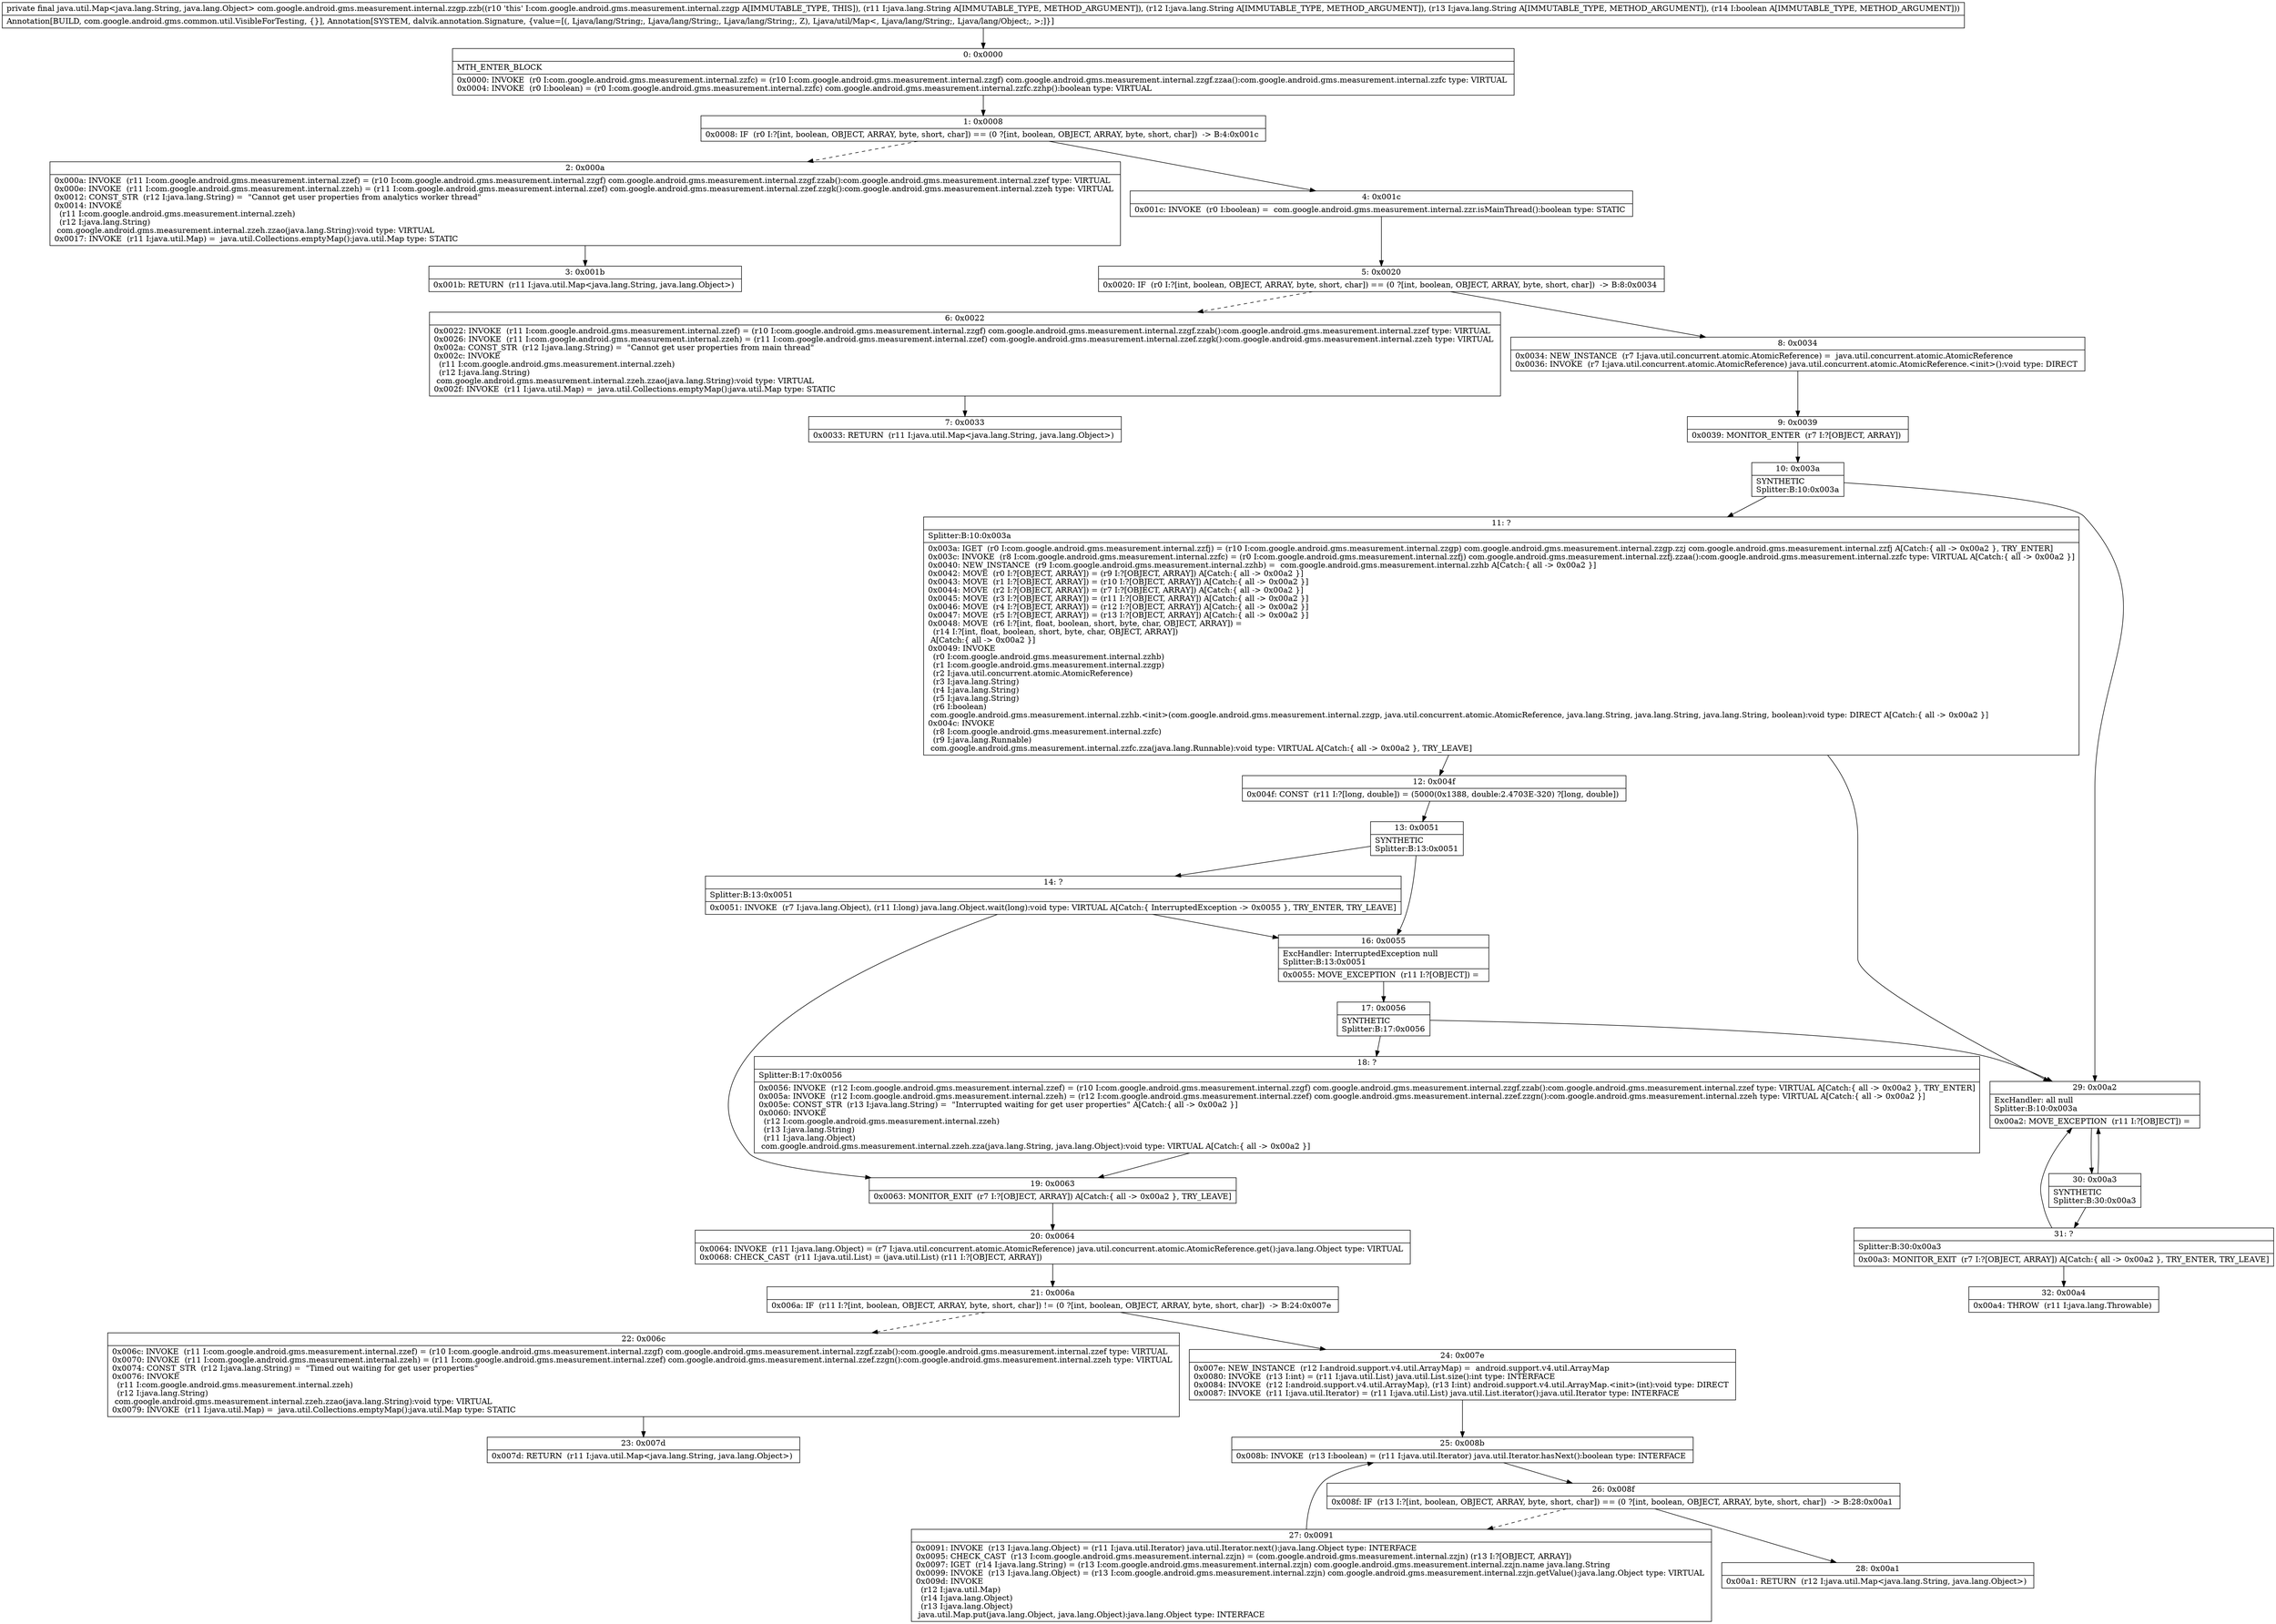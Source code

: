digraph "CFG forcom.google.android.gms.measurement.internal.zzgp.zzb(Ljava\/lang\/String;Ljava\/lang\/String;Ljava\/lang\/String;Z)Ljava\/util\/Map;" {
Node_0 [shape=record,label="{0\:\ 0x0000|MTH_ENTER_BLOCK\l|0x0000: INVOKE  (r0 I:com.google.android.gms.measurement.internal.zzfc) = (r10 I:com.google.android.gms.measurement.internal.zzgf) com.google.android.gms.measurement.internal.zzgf.zzaa():com.google.android.gms.measurement.internal.zzfc type: VIRTUAL \l0x0004: INVOKE  (r0 I:boolean) = (r0 I:com.google.android.gms.measurement.internal.zzfc) com.google.android.gms.measurement.internal.zzfc.zzhp():boolean type: VIRTUAL \l}"];
Node_1 [shape=record,label="{1\:\ 0x0008|0x0008: IF  (r0 I:?[int, boolean, OBJECT, ARRAY, byte, short, char]) == (0 ?[int, boolean, OBJECT, ARRAY, byte, short, char])  \-\> B:4:0x001c \l}"];
Node_2 [shape=record,label="{2\:\ 0x000a|0x000a: INVOKE  (r11 I:com.google.android.gms.measurement.internal.zzef) = (r10 I:com.google.android.gms.measurement.internal.zzgf) com.google.android.gms.measurement.internal.zzgf.zzab():com.google.android.gms.measurement.internal.zzef type: VIRTUAL \l0x000e: INVOKE  (r11 I:com.google.android.gms.measurement.internal.zzeh) = (r11 I:com.google.android.gms.measurement.internal.zzef) com.google.android.gms.measurement.internal.zzef.zzgk():com.google.android.gms.measurement.internal.zzeh type: VIRTUAL \l0x0012: CONST_STR  (r12 I:java.lang.String) =  \"Cannot get user properties from analytics worker thread\" \l0x0014: INVOKE  \l  (r11 I:com.google.android.gms.measurement.internal.zzeh)\l  (r12 I:java.lang.String)\l com.google.android.gms.measurement.internal.zzeh.zzao(java.lang.String):void type: VIRTUAL \l0x0017: INVOKE  (r11 I:java.util.Map) =  java.util.Collections.emptyMap():java.util.Map type: STATIC \l}"];
Node_3 [shape=record,label="{3\:\ 0x001b|0x001b: RETURN  (r11 I:java.util.Map\<java.lang.String, java.lang.Object\>) \l}"];
Node_4 [shape=record,label="{4\:\ 0x001c|0x001c: INVOKE  (r0 I:boolean) =  com.google.android.gms.measurement.internal.zzr.isMainThread():boolean type: STATIC \l}"];
Node_5 [shape=record,label="{5\:\ 0x0020|0x0020: IF  (r0 I:?[int, boolean, OBJECT, ARRAY, byte, short, char]) == (0 ?[int, boolean, OBJECT, ARRAY, byte, short, char])  \-\> B:8:0x0034 \l}"];
Node_6 [shape=record,label="{6\:\ 0x0022|0x0022: INVOKE  (r11 I:com.google.android.gms.measurement.internal.zzef) = (r10 I:com.google.android.gms.measurement.internal.zzgf) com.google.android.gms.measurement.internal.zzgf.zzab():com.google.android.gms.measurement.internal.zzef type: VIRTUAL \l0x0026: INVOKE  (r11 I:com.google.android.gms.measurement.internal.zzeh) = (r11 I:com.google.android.gms.measurement.internal.zzef) com.google.android.gms.measurement.internal.zzef.zzgk():com.google.android.gms.measurement.internal.zzeh type: VIRTUAL \l0x002a: CONST_STR  (r12 I:java.lang.String) =  \"Cannot get user properties from main thread\" \l0x002c: INVOKE  \l  (r11 I:com.google.android.gms.measurement.internal.zzeh)\l  (r12 I:java.lang.String)\l com.google.android.gms.measurement.internal.zzeh.zzao(java.lang.String):void type: VIRTUAL \l0x002f: INVOKE  (r11 I:java.util.Map) =  java.util.Collections.emptyMap():java.util.Map type: STATIC \l}"];
Node_7 [shape=record,label="{7\:\ 0x0033|0x0033: RETURN  (r11 I:java.util.Map\<java.lang.String, java.lang.Object\>) \l}"];
Node_8 [shape=record,label="{8\:\ 0x0034|0x0034: NEW_INSTANCE  (r7 I:java.util.concurrent.atomic.AtomicReference) =  java.util.concurrent.atomic.AtomicReference \l0x0036: INVOKE  (r7 I:java.util.concurrent.atomic.AtomicReference) java.util.concurrent.atomic.AtomicReference.\<init\>():void type: DIRECT \l}"];
Node_9 [shape=record,label="{9\:\ 0x0039|0x0039: MONITOR_ENTER  (r7 I:?[OBJECT, ARRAY]) \l}"];
Node_10 [shape=record,label="{10\:\ 0x003a|SYNTHETIC\lSplitter:B:10:0x003a\l}"];
Node_11 [shape=record,label="{11\:\ ?|Splitter:B:10:0x003a\l|0x003a: IGET  (r0 I:com.google.android.gms.measurement.internal.zzfj) = (r10 I:com.google.android.gms.measurement.internal.zzgp) com.google.android.gms.measurement.internal.zzgp.zzj com.google.android.gms.measurement.internal.zzfj A[Catch:\{ all \-\> 0x00a2 \}, TRY_ENTER]\l0x003c: INVOKE  (r8 I:com.google.android.gms.measurement.internal.zzfc) = (r0 I:com.google.android.gms.measurement.internal.zzfj) com.google.android.gms.measurement.internal.zzfj.zzaa():com.google.android.gms.measurement.internal.zzfc type: VIRTUAL A[Catch:\{ all \-\> 0x00a2 \}]\l0x0040: NEW_INSTANCE  (r9 I:com.google.android.gms.measurement.internal.zzhb) =  com.google.android.gms.measurement.internal.zzhb A[Catch:\{ all \-\> 0x00a2 \}]\l0x0042: MOVE  (r0 I:?[OBJECT, ARRAY]) = (r9 I:?[OBJECT, ARRAY]) A[Catch:\{ all \-\> 0x00a2 \}]\l0x0043: MOVE  (r1 I:?[OBJECT, ARRAY]) = (r10 I:?[OBJECT, ARRAY]) A[Catch:\{ all \-\> 0x00a2 \}]\l0x0044: MOVE  (r2 I:?[OBJECT, ARRAY]) = (r7 I:?[OBJECT, ARRAY]) A[Catch:\{ all \-\> 0x00a2 \}]\l0x0045: MOVE  (r3 I:?[OBJECT, ARRAY]) = (r11 I:?[OBJECT, ARRAY]) A[Catch:\{ all \-\> 0x00a2 \}]\l0x0046: MOVE  (r4 I:?[OBJECT, ARRAY]) = (r12 I:?[OBJECT, ARRAY]) A[Catch:\{ all \-\> 0x00a2 \}]\l0x0047: MOVE  (r5 I:?[OBJECT, ARRAY]) = (r13 I:?[OBJECT, ARRAY]) A[Catch:\{ all \-\> 0x00a2 \}]\l0x0048: MOVE  (r6 I:?[int, float, boolean, short, byte, char, OBJECT, ARRAY]) = \l  (r14 I:?[int, float, boolean, short, byte, char, OBJECT, ARRAY])\l A[Catch:\{ all \-\> 0x00a2 \}]\l0x0049: INVOKE  \l  (r0 I:com.google.android.gms.measurement.internal.zzhb)\l  (r1 I:com.google.android.gms.measurement.internal.zzgp)\l  (r2 I:java.util.concurrent.atomic.AtomicReference)\l  (r3 I:java.lang.String)\l  (r4 I:java.lang.String)\l  (r5 I:java.lang.String)\l  (r6 I:boolean)\l com.google.android.gms.measurement.internal.zzhb.\<init\>(com.google.android.gms.measurement.internal.zzgp, java.util.concurrent.atomic.AtomicReference, java.lang.String, java.lang.String, java.lang.String, boolean):void type: DIRECT A[Catch:\{ all \-\> 0x00a2 \}]\l0x004c: INVOKE  \l  (r8 I:com.google.android.gms.measurement.internal.zzfc)\l  (r9 I:java.lang.Runnable)\l com.google.android.gms.measurement.internal.zzfc.zza(java.lang.Runnable):void type: VIRTUAL A[Catch:\{ all \-\> 0x00a2 \}, TRY_LEAVE]\l}"];
Node_12 [shape=record,label="{12\:\ 0x004f|0x004f: CONST  (r11 I:?[long, double]) = (5000(0x1388, double:2.4703E\-320) ?[long, double]) \l}"];
Node_13 [shape=record,label="{13\:\ 0x0051|SYNTHETIC\lSplitter:B:13:0x0051\l}"];
Node_14 [shape=record,label="{14\:\ ?|Splitter:B:13:0x0051\l|0x0051: INVOKE  (r7 I:java.lang.Object), (r11 I:long) java.lang.Object.wait(long):void type: VIRTUAL A[Catch:\{ InterruptedException \-\> 0x0055 \}, TRY_ENTER, TRY_LEAVE]\l}"];
Node_16 [shape=record,label="{16\:\ 0x0055|ExcHandler: InterruptedException null\lSplitter:B:13:0x0051\l|0x0055: MOVE_EXCEPTION  (r11 I:?[OBJECT]) =  \l}"];
Node_17 [shape=record,label="{17\:\ 0x0056|SYNTHETIC\lSplitter:B:17:0x0056\l}"];
Node_18 [shape=record,label="{18\:\ ?|Splitter:B:17:0x0056\l|0x0056: INVOKE  (r12 I:com.google.android.gms.measurement.internal.zzef) = (r10 I:com.google.android.gms.measurement.internal.zzgf) com.google.android.gms.measurement.internal.zzgf.zzab():com.google.android.gms.measurement.internal.zzef type: VIRTUAL A[Catch:\{ all \-\> 0x00a2 \}, TRY_ENTER]\l0x005a: INVOKE  (r12 I:com.google.android.gms.measurement.internal.zzeh) = (r12 I:com.google.android.gms.measurement.internal.zzef) com.google.android.gms.measurement.internal.zzef.zzgn():com.google.android.gms.measurement.internal.zzeh type: VIRTUAL A[Catch:\{ all \-\> 0x00a2 \}]\l0x005e: CONST_STR  (r13 I:java.lang.String) =  \"Interrupted waiting for get user properties\" A[Catch:\{ all \-\> 0x00a2 \}]\l0x0060: INVOKE  \l  (r12 I:com.google.android.gms.measurement.internal.zzeh)\l  (r13 I:java.lang.String)\l  (r11 I:java.lang.Object)\l com.google.android.gms.measurement.internal.zzeh.zza(java.lang.String, java.lang.Object):void type: VIRTUAL A[Catch:\{ all \-\> 0x00a2 \}]\l}"];
Node_19 [shape=record,label="{19\:\ 0x0063|0x0063: MONITOR_EXIT  (r7 I:?[OBJECT, ARRAY]) A[Catch:\{ all \-\> 0x00a2 \}, TRY_LEAVE]\l}"];
Node_20 [shape=record,label="{20\:\ 0x0064|0x0064: INVOKE  (r11 I:java.lang.Object) = (r7 I:java.util.concurrent.atomic.AtomicReference) java.util.concurrent.atomic.AtomicReference.get():java.lang.Object type: VIRTUAL \l0x0068: CHECK_CAST  (r11 I:java.util.List) = (java.util.List) (r11 I:?[OBJECT, ARRAY]) \l}"];
Node_21 [shape=record,label="{21\:\ 0x006a|0x006a: IF  (r11 I:?[int, boolean, OBJECT, ARRAY, byte, short, char]) != (0 ?[int, boolean, OBJECT, ARRAY, byte, short, char])  \-\> B:24:0x007e \l}"];
Node_22 [shape=record,label="{22\:\ 0x006c|0x006c: INVOKE  (r11 I:com.google.android.gms.measurement.internal.zzef) = (r10 I:com.google.android.gms.measurement.internal.zzgf) com.google.android.gms.measurement.internal.zzgf.zzab():com.google.android.gms.measurement.internal.zzef type: VIRTUAL \l0x0070: INVOKE  (r11 I:com.google.android.gms.measurement.internal.zzeh) = (r11 I:com.google.android.gms.measurement.internal.zzef) com.google.android.gms.measurement.internal.zzef.zzgn():com.google.android.gms.measurement.internal.zzeh type: VIRTUAL \l0x0074: CONST_STR  (r12 I:java.lang.String) =  \"Timed out waiting for get user properties\" \l0x0076: INVOKE  \l  (r11 I:com.google.android.gms.measurement.internal.zzeh)\l  (r12 I:java.lang.String)\l com.google.android.gms.measurement.internal.zzeh.zzao(java.lang.String):void type: VIRTUAL \l0x0079: INVOKE  (r11 I:java.util.Map) =  java.util.Collections.emptyMap():java.util.Map type: STATIC \l}"];
Node_23 [shape=record,label="{23\:\ 0x007d|0x007d: RETURN  (r11 I:java.util.Map\<java.lang.String, java.lang.Object\>) \l}"];
Node_24 [shape=record,label="{24\:\ 0x007e|0x007e: NEW_INSTANCE  (r12 I:android.support.v4.util.ArrayMap) =  android.support.v4.util.ArrayMap \l0x0080: INVOKE  (r13 I:int) = (r11 I:java.util.List) java.util.List.size():int type: INTERFACE \l0x0084: INVOKE  (r12 I:android.support.v4.util.ArrayMap), (r13 I:int) android.support.v4.util.ArrayMap.\<init\>(int):void type: DIRECT \l0x0087: INVOKE  (r11 I:java.util.Iterator) = (r11 I:java.util.List) java.util.List.iterator():java.util.Iterator type: INTERFACE \l}"];
Node_25 [shape=record,label="{25\:\ 0x008b|0x008b: INVOKE  (r13 I:boolean) = (r11 I:java.util.Iterator) java.util.Iterator.hasNext():boolean type: INTERFACE \l}"];
Node_26 [shape=record,label="{26\:\ 0x008f|0x008f: IF  (r13 I:?[int, boolean, OBJECT, ARRAY, byte, short, char]) == (0 ?[int, boolean, OBJECT, ARRAY, byte, short, char])  \-\> B:28:0x00a1 \l}"];
Node_27 [shape=record,label="{27\:\ 0x0091|0x0091: INVOKE  (r13 I:java.lang.Object) = (r11 I:java.util.Iterator) java.util.Iterator.next():java.lang.Object type: INTERFACE \l0x0095: CHECK_CAST  (r13 I:com.google.android.gms.measurement.internal.zzjn) = (com.google.android.gms.measurement.internal.zzjn) (r13 I:?[OBJECT, ARRAY]) \l0x0097: IGET  (r14 I:java.lang.String) = (r13 I:com.google.android.gms.measurement.internal.zzjn) com.google.android.gms.measurement.internal.zzjn.name java.lang.String \l0x0099: INVOKE  (r13 I:java.lang.Object) = (r13 I:com.google.android.gms.measurement.internal.zzjn) com.google.android.gms.measurement.internal.zzjn.getValue():java.lang.Object type: VIRTUAL \l0x009d: INVOKE  \l  (r12 I:java.util.Map)\l  (r14 I:java.lang.Object)\l  (r13 I:java.lang.Object)\l java.util.Map.put(java.lang.Object, java.lang.Object):java.lang.Object type: INTERFACE \l}"];
Node_28 [shape=record,label="{28\:\ 0x00a1|0x00a1: RETURN  (r12 I:java.util.Map\<java.lang.String, java.lang.Object\>) \l}"];
Node_29 [shape=record,label="{29\:\ 0x00a2|ExcHandler: all null\lSplitter:B:10:0x003a\l|0x00a2: MOVE_EXCEPTION  (r11 I:?[OBJECT]) =  \l}"];
Node_30 [shape=record,label="{30\:\ 0x00a3|SYNTHETIC\lSplitter:B:30:0x00a3\l}"];
Node_31 [shape=record,label="{31\:\ ?|Splitter:B:30:0x00a3\l|0x00a3: MONITOR_EXIT  (r7 I:?[OBJECT, ARRAY]) A[Catch:\{ all \-\> 0x00a2 \}, TRY_ENTER, TRY_LEAVE]\l}"];
Node_32 [shape=record,label="{32\:\ 0x00a4|0x00a4: THROW  (r11 I:java.lang.Throwable) \l}"];
MethodNode[shape=record,label="{private final java.util.Map\<java.lang.String, java.lang.Object\> com.google.android.gms.measurement.internal.zzgp.zzb((r10 'this' I:com.google.android.gms.measurement.internal.zzgp A[IMMUTABLE_TYPE, THIS]), (r11 I:java.lang.String A[IMMUTABLE_TYPE, METHOD_ARGUMENT]), (r12 I:java.lang.String A[IMMUTABLE_TYPE, METHOD_ARGUMENT]), (r13 I:java.lang.String A[IMMUTABLE_TYPE, METHOD_ARGUMENT]), (r14 I:boolean A[IMMUTABLE_TYPE, METHOD_ARGUMENT]))  | Annotation[BUILD, com.google.android.gms.common.util.VisibleForTesting, \{\}], Annotation[SYSTEM, dalvik.annotation.Signature, \{value=[(, Ljava\/lang\/String;, Ljava\/lang\/String;, Ljava\/lang\/String;, Z), Ljava\/util\/Map\<, Ljava\/lang\/String;, Ljava\/lang\/Object;, \>;]\}]\l}"];
MethodNode -> Node_0;
Node_0 -> Node_1;
Node_1 -> Node_2[style=dashed];
Node_1 -> Node_4;
Node_2 -> Node_3;
Node_4 -> Node_5;
Node_5 -> Node_6[style=dashed];
Node_5 -> Node_8;
Node_6 -> Node_7;
Node_8 -> Node_9;
Node_9 -> Node_10;
Node_10 -> Node_11;
Node_10 -> Node_29;
Node_11 -> Node_12;
Node_11 -> Node_29;
Node_12 -> Node_13;
Node_13 -> Node_14;
Node_13 -> Node_16;
Node_14 -> Node_16;
Node_14 -> Node_19;
Node_16 -> Node_17;
Node_17 -> Node_18;
Node_17 -> Node_29;
Node_18 -> Node_19;
Node_19 -> Node_20;
Node_20 -> Node_21;
Node_21 -> Node_22[style=dashed];
Node_21 -> Node_24;
Node_22 -> Node_23;
Node_24 -> Node_25;
Node_25 -> Node_26;
Node_26 -> Node_27[style=dashed];
Node_26 -> Node_28;
Node_27 -> Node_25;
Node_29 -> Node_30;
Node_30 -> Node_31;
Node_30 -> Node_29;
Node_31 -> Node_32;
Node_31 -> Node_29;
}

